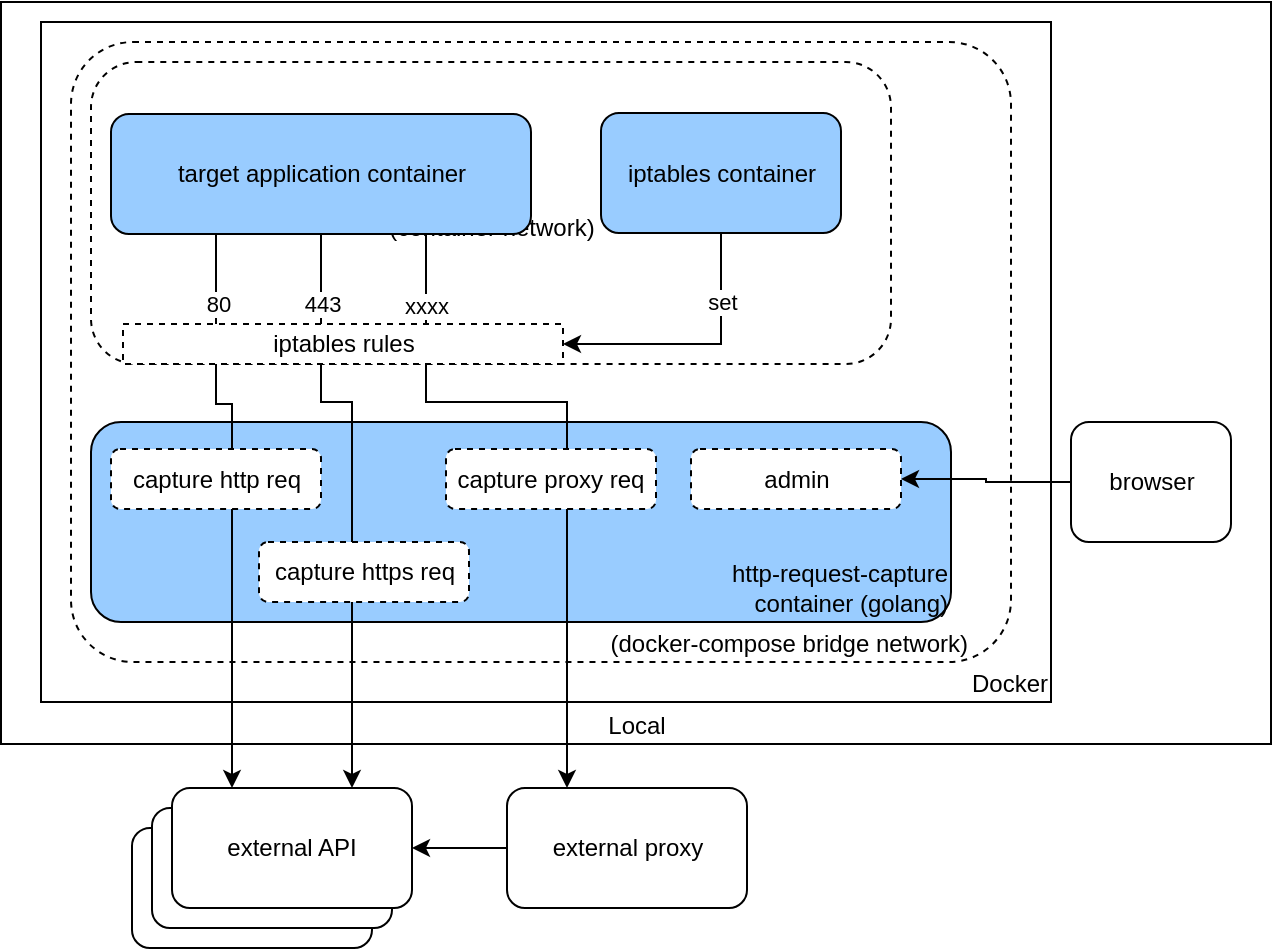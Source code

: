 <mxfile pages="1" version="11.2.8" type="device"><diagram id="HuvU8xzOlCezcyk_x-uo" name="Page-1"><mxGraphModel dx="1186" dy="517" grid="1" gridSize="10" guides="1" tooltips="1" connect="1" arrows="1" fold="1" page="1" pageScale="1" pageWidth="850" pageHeight="1100" math="0" shadow="0"><root><mxCell id="0"/><mxCell id="1" parent="0"/><mxCell id="QV0UPFYXeYVEJzslBdSU-1" value="Local" style="rounded=0;whiteSpace=wrap;html=1;verticalAlign=bottom;" vertex="1" parent="1"><mxGeometry x="10.5" y="9" width="635" height="371" as="geometry"/></mxCell><mxCell id="QV0UPFYXeYVEJzslBdSU-2" value="Docker" style="rounded=0;whiteSpace=wrap;html=1;verticalAlign=bottom;align=right;" vertex="1" parent="1"><mxGeometry x="30.5" y="19" width="505" height="340" as="geometry"/></mxCell><mxCell id="QV0UPFYXeYVEJzslBdSU-3" value="(docker-compose bridge network)&amp;nbsp; &amp;nbsp; &amp;nbsp;&amp;nbsp;" style="rounded=1;whiteSpace=wrap;html=1;verticalAlign=bottom;align=right;dashed=1;arcSize=10;" vertex="1" parent="1"><mxGeometry x="45.5" y="29" width="470" height="310" as="geometry"/></mxCell><mxCell id="QV0UPFYXeYVEJzslBdSU-4" value="(container network)" style="rounded=1;whiteSpace=wrap;html=1;verticalAlign=upper;dashed=1;" vertex="1" parent="1"><mxGeometry x="55.5" y="39" width="400" height="151" as="geometry"/></mxCell><mxCell id="QV0UPFYXeYVEJzslBdSU-5" value="target application container" style="rounded=1;whiteSpace=wrap;html=1;fillColor=#99CCFF;" vertex="1" parent="1"><mxGeometry x="65.5" y="65" width="210" height="60" as="geometry"/></mxCell><mxCell id="QV0UPFYXeYVEJzslBdSU-6" value="set" style="edgeStyle=orthogonalEdgeStyle;rounded=0;orthogonalLoop=1;jettySize=auto;html=1;exitX=0.5;exitY=1;exitDx=0;exitDy=0;entryX=1;entryY=0.5;entryDx=0;entryDy=0;" edge="1" parent="1" source="QV0UPFYXeYVEJzslBdSU-7" target="QV0UPFYXeYVEJzslBdSU-27"><mxGeometry x="-0.492" relative="1" as="geometry"><mxPoint as="offset"/></mxGeometry></mxCell><mxCell id="QV0UPFYXeYVEJzslBdSU-7" value="iptables container" style="rounded=1;whiteSpace=wrap;html=1;fillColor=#99CCFF;" vertex="1" parent="1"><mxGeometry x="310.5" y="64.5" width="120" height="60" as="geometry"/></mxCell><mxCell id="QV0UPFYXeYVEJzslBdSU-8" value="external proxy" style="rounded=1;whiteSpace=wrap;html=1;" vertex="1" parent="1"><mxGeometry x="263.5" y="402" width="120" height="60" as="geometry"/></mxCell><mxCell id="QV0UPFYXeYVEJzslBdSU-9" value="external API" style="rounded=1;whiteSpace=wrap;html=1;" vertex="1" parent="1"><mxGeometry x="76" y="422" width="120" height="60" as="geometry"/></mxCell><mxCell id="QV0UPFYXeYVEJzslBdSU-10" value="external API" style="rounded=1;whiteSpace=wrap;html=1;" vertex="1" parent="1"><mxGeometry x="86" y="412" width="120" height="60" as="geometry"/></mxCell><mxCell id="QV0UPFYXeYVEJzslBdSU-11" value="external API" style="rounded=1;whiteSpace=wrap;html=1;" vertex="1" parent="1"><mxGeometry x="96" y="402" width="120" height="60" as="geometry"/></mxCell><mxCell id="QV0UPFYXeYVEJzslBdSU-12" value="" style="endArrow=classic;html=1;exitX=0;exitY=0.5;exitDx=0;exitDy=0;" edge="1" parent="1" source="QV0UPFYXeYVEJzslBdSU-8" target="QV0UPFYXeYVEJzslBdSU-11"><mxGeometry x="-0.792" y="10" width="50" height="50" relative="1" as="geometry"><mxPoint x="401" y="442" as="sourcePoint"/><mxPoint x="450.04" y="474" as="targetPoint"/><mxPoint as="offset"/></mxGeometry></mxCell><mxCell id="QV0UPFYXeYVEJzslBdSU-13" value="browser" style="rounded=1;whiteSpace=wrap;html=1;" vertex="1" parent="1"><mxGeometry x="545.5" y="219" width="80" height="60" as="geometry"/></mxCell><mxCell id="QV0UPFYXeYVEJzslBdSU-14" value="http-request-capture&lt;br&gt;container (golang)" style="rounded=1;whiteSpace=wrap;html=1;align=right;verticalAlign=bottom;fillColor=#99CCFF;" vertex="1" parent="1"><mxGeometry x="55.5" y="219" width="430" height="100" as="geometry"/></mxCell><mxCell id="QV0UPFYXeYVEJzslBdSU-19" value="admin" style="rounded=1;whiteSpace=wrap;html=1;dashed=1;" vertex="1" parent="1"><mxGeometry x="355.5" y="232.5" width="105" height="30" as="geometry"/></mxCell><mxCell id="QV0UPFYXeYVEJzslBdSU-22" style="edgeStyle=orthogonalEdgeStyle;rounded=0;orthogonalLoop=1;jettySize=auto;html=1;exitX=0;exitY=0.5;exitDx=0;exitDy=0;entryX=1;entryY=0.5;entryDx=0;entryDy=0;" edge="1" parent="1" source="QV0UPFYXeYVEJzslBdSU-13" target="QV0UPFYXeYVEJzslBdSU-19"><mxGeometry relative="1" as="geometry"><mxPoint x="683.5" y="53.5" as="sourcePoint"/><mxPoint x="683.5" y="-63.5" as="targetPoint"/></mxGeometry></mxCell><mxCell id="QV0UPFYXeYVEJzslBdSU-23" value="80" style="edgeStyle=orthogonalEdgeStyle;rounded=0;orthogonalLoop=1;jettySize=auto;html=1;exitX=0.25;exitY=1;exitDx=0;exitDy=0;entryX=0.25;entryY=0;entryDx=0;entryDy=0;" edge="1" parent="1" source="QV0UPFYXeYVEJzslBdSU-5" target="QV0UPFYXeYVEJzslBdSU-11"><mxGeometry x="-0.397" y="50" relative="1" as="geometry"><mxPoint x="818.5" y="289.5" as="sourcePoint"/><mxPoint x="818.5" y="83.5" as="targetPoint"/><Array as="points"><mxPoint x="118.5" y="210"/><mxPoint x="126.5" y="210"/></Array><mxPoint as="offset"/></mxGeometry></mxCell><mxCell id="QV0UPFYXeYVEJzslBdSU-24" value="443" style="edgeStyle=orthogonalEdgeStyle;rounded=0;orthogonalLoop=1;jettySize=auto;html=1;exitX=0.5;exitY=1;exitDx=0;exitDy=0;entryX=0.75;entryY=0;entryDx=0;entryDy=0;" edge="1" parent="1" source="QV0UPFYXeYVEJzslBdSU-5" target="QV0UPFYXeYVEJzslBdSU-11"><mxGeometry x="-0.76" relative="1" as="geometry"><mxPoint x="105.5" y="134.5" as="sourcePoint"/><mxPoint x="433.5" y="83.5" as="targetPoint"/><Array as="points"><mxPoint x="170.5" y="209"/><mxPoint x="185.5" y="209"/></Array><mxPoint as="offset"/></mxGeometry></mxCell><mxCell id="QV0UPFYXeYVEJzslBdSU-25" value="xxxx" style="edgeStyle=orthogonalEdgeStyle;rounded=0;orthogonalLoop=1;jettySize=auto;html=1;exitX=0.75;exitY=1;exitDx=0;exitDy=0;entryX=0.25;entryY=0;entryDx=0;entryDy=0;" edge="1" parent="1" source="QV0UPFYXeYVEJzslBdSU-5" target="QV0UPFYXeYVEJzslBdSU-8"><mxGeometry x="-0.793" relative="1" as="geometry"><mxPoint x="135.5" y="134.5" as="sourcePoint"/><mxPoint x="551.5" y="83.5" as="targetPoint"/><Array as="points"><mxPoint x="223.5" y="209"/><mxPoint x="293.5" y="209"/></Array><mxPoint as="offset"/></mxGeometry></mxCell><mxCell id="QV0UPFYXeYVEJzslBdSU-27" value="iptables rules" style="rounded=0;whiteSpace=wrap;html=1;rotation=0;dashed=1;" vertex="1" parent="1"><mxGeometry x="71.5" y="170" width="220" height="20" as="geometry"/></mxCell><mxCell id="QV0UPFYXeYVEJzslBdSU-16" value="capture http req" style="rounded=1;whiteSpace=wrap;html=1;dashed=1;" vertex="1" parent="1"><mxGeometry x="65.5" y="232.5" width="105" height="30" as="geometry"/></mxCell><mxCell id="QV0UPFYXeYVEJzslBdSU-17" value="capture https req" style="rounded=1;whiteSpace=wrap;html=1;dashed=1;" vertex="1" parent="1"><mxGeometry x="139.5" y="279" width="105" height="30" as="geometry"/></mxCell><mxCell id="QV0UPFYXeYVEJzslBdSU-18" value="capture proxy req" style="rounded=1;whiteSpace=wrap;html=1;dashed=1;" vertex="1" parent="1"><mxGeometry x="233" y="232.5" width="105" height="30" as="geometry"/></mxCell></root></mxGraphModel></diagram></mxfile>